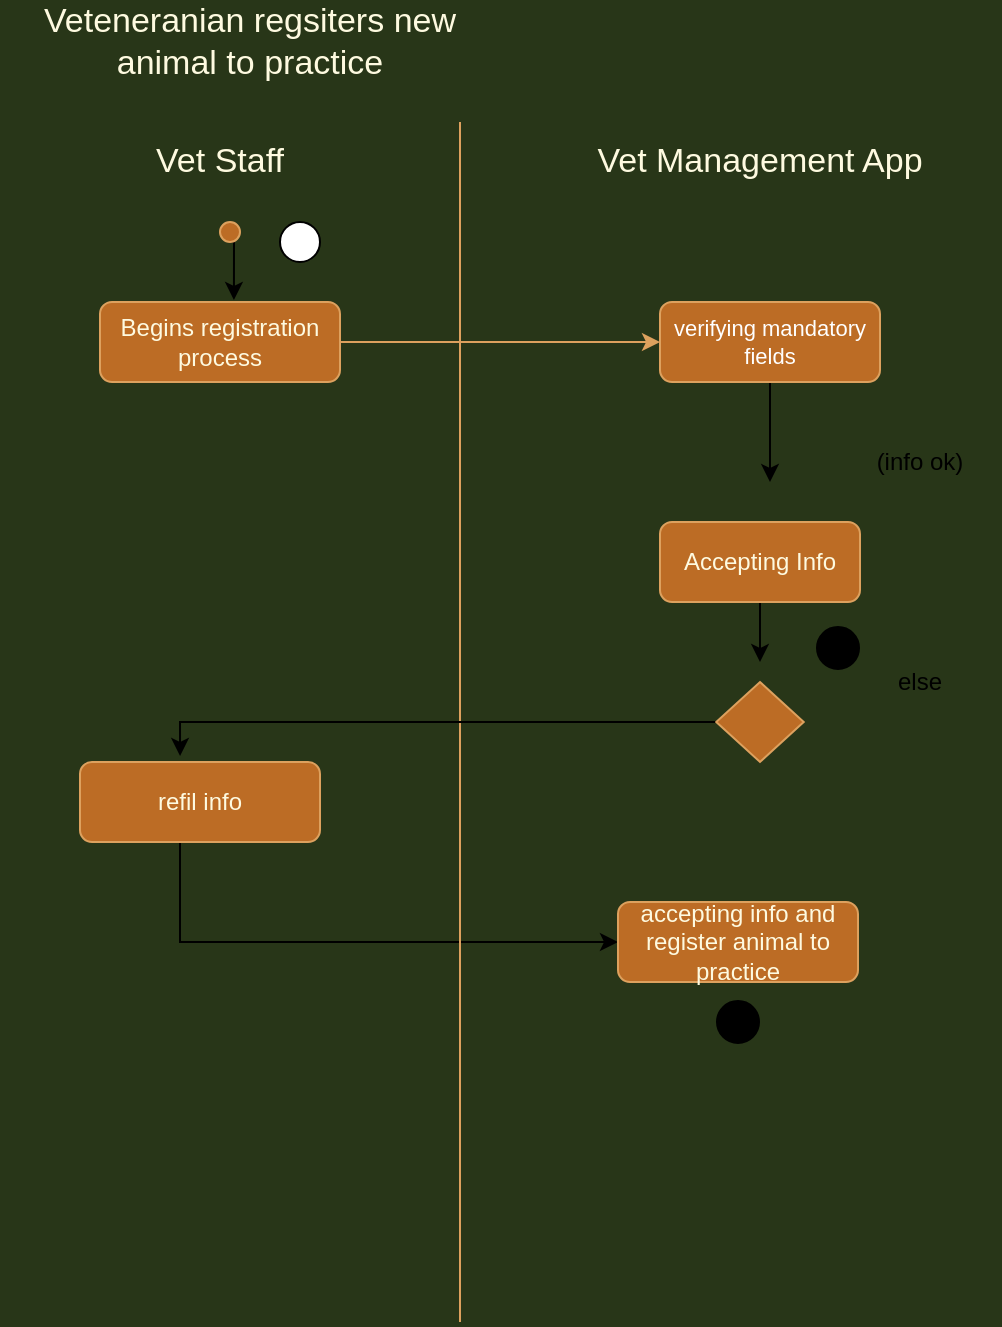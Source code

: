 <mxfile version="14.2.4" type="embed" pages="4">
    <diagram id="C5RBs43oDa-KdzZeNtuy" name="Page-1">
        <mxGraphModel dx="785" dy="1954" grid="1" gridSize="10" guides="1" tooltips="1" connect="1" arrows="1" fold="1" page="1" pageScale="1" pageWidth="827" pageHeight="1169" background="#283618" math="0" shadow="0">
            <root>
                <mxCell id="WIyWlLk6GJQsqaUBKTNV-0"/>
                <mxCell id="WIyWlLk6GJQsqaUBKTNV-1" parent="WIyWlLk6GJQsqaUBKTNV-0"/>
                <mxCell id="OaiwCacrU9OmBRE2hrBp-15" style="edgeStyle=orthogonalEdgeStyle;rounded=0;orthogonalLoop=1;jettySize=auto;html=1;exitX=0.5;exitY=1;exitDx=0;exitDy=0;entryX=0;entryY=0.5;entryDx=0;entryDy=0;" parent="WIyWlLk6GJQsqaUBKTNV-1" source="WIyWlLk6GJQsqaUBKTNV-7" target="OaiwCacrU9OmBRE2hrBp-14" edge="1">
                    <mxGeometry relative="1" as="geometry">
                        <Array as="points">
                            <mxPoint x="210" y="320"/>
                            <mxPoint x="210" y="370"/>
                        </Array>
                    </mxGeometry>
                </mxCell>
                <mxCell id="WIyWlLk6GJQsqaUBKTNV-7" value="refil info" style="rounded=1;whiteSpace=wrap;html=1;fontSize=12;glass=0;strokeWidth=1;shadow=0;fillColor=#BC6C25;strokeColor=#DDA15E;fontColor=#FEFAE0;" parent="WIyWlLk6GJQsqaUBKTNV-1" vertex="1">
                    <mxGeometry x="160" y="280" width="120" height="40" as="geometry"/>
                </mxCell>
                <mxCell id="OaiwCacrU9OmBRE2hrBp-0" style="edgeStyle=orthogonalEdgeStyle;rounded=0;orthogonalLoop=1;jettySize=auto;html=1;exitX=0.5;exitY=1;exitDx=0;exitDy=0;entryX=0.558;entryY=-0.025;entryDx=0;entryDy=0;entryPerimeter=0;" parent="WIyWlLk6GJQsqaUBKTNV-1" source="JDcqy5tTRPsX78CX3u6c-0" target="JDcqy5tTRPsX78CX3u6c-12" edge="1">
                    <mxGeometry relative="1" as="geometry"/>
                </mxCell>
                <mxCell id="JDcqy5tTRPsX78CX3u6c-0" value="" style="ellipse;whiteSpace=wrap;html=1;aspect=fixed;fillColor=#BC6C25;strokeColor=#DDA15E;fontColor=#FEFAE0;" parent="WIyWlLk6GJQsqaUBKTNV-1" vertex="1">
                    <mxGeometry x="230" y="10" width="10" height="10" as="geometry"/>
                </mxCell>
                <mxCell id="JDcqy5tTRPsX78CX3u6c-1" value="Vet Staff" style="text;html=1;strokeColor=none;fillColor=none;align=center;verticalAlign=middle;whiteSpace=wrap;rounded=0;fontSize=17;fontColor=#FEFAE0;" parent="WIyWlLk6GJQsqaUBKTNV-1" vertex="1">
                    <mxGeometry x="190" y="-30" width="80" height="20" as="geometry"/>
                </mxCell>
                <mxCell id="JDcqy5tTRPsX78CX3u6c-2" value="Vet Management App" style="text;html=1;strokeColor=none;fillColor=none;align=center;verticalAlign=middle;whiteSpace=wrap;rounded=0;fontSize=17;fontColor=#FEFAE0;" parent="WIyWlLk6GJQsqaUBKTNV-1" vertex="1">
                    <mxGeometry x="410" y="-30" width="180" height="20" as="geometry"/>
                </mxCell>
                <mxCell id="OaiwCacrU9OmBRE2hrBp-4" style="edgeStyle=orthogonalEdgeStyle;rounded=0;orthogonalLoop=1;jettySize=auto;html=1;exitX=0.5;exitY=1;exitDx=0;exitDy=0;" parent="WIyWlLk6GJQsqaUBKTNV-1" source="JDcqy5tTRPsX78CX3u6c-4" edge="1">
                    <mxGeometry relative="1" as="geometry">
                        <mxPoint x="500" y="230" as="targetPoint"/>
                    </mxGeometry>
                </mxCell>
                <mxCell id="JDcqy5tTRPsX78CX3u6c-4" value="Accepting Info" style="rounded=1;whiteSpace=wrap;html=1;fontSize=12;glass=0;strokeWidth=1;shadow=0;fillColor=#BC6C25;strokeColor=#DDA15E;fontColor=#FEFAE0;" parent="WIyWlLk6GJQsqaUBKTNV-1" vertex="1">
                    <mxGeometry x="450" y="160" width="100" height="40" as="geometry"/>
                </mxCell>
                <mxCell id="JDcqy5tTRPsX78CX3u6c-12" value="Begins registration process" style="rounded=1;whiteSpace=wrap;html=1;fontSize=12;glass=0;strokeWidth=1;shadow=0;fillColor=#BC6C25;strokeColor=#DDA15E;fontColor=#FEFAE0;" parent="WIyWlLk6GJQsqaUBKTNV-1" vertex="1">
                    <mxGeometry x="170" y="50" width="120" height="40" as="geometry"/>
                </mxCell>
                <mxCell id="JDcqy5tTRPsX78CX3u6c-14" value="" style="endArrow=none;html=1;fontSize=11;strokeColor=#DDA15E;fontColor=#FEFAE0;labelBackgroundColor=#283618;" parent="WIyWlLk6GJQsqaUBKTNV-1" edge="1">
                    <mxGeometry width="50" height="50" relative="1" as="geometry">
                        <mxPoint x="350" y="-40" as="sourcePoint"/>
                        <mxPoint x="350" y="560" as="targetPoint"/>
                    </mxGeometry>
                </mxCell>
                <mxCell id="JDcqy5tTRPsX78CX3u6c-24" value="" style="endArrow=classic;html=1;fontSize=11;exitX=1;exitY=0.5;exitDx=0;exitDy=0;strokeColor=#DDA15E;fontColor=#FEFAE0;labelBackgroundColor=#283618;" parent="WIyWlLk6GJQsqaUBKTNV-1" source="JDcqy5tTRPsX78CX3u6c-12" edge="1">
                    <mxGeometry width="50" height="50" relative="1" as="geometry">
                        <mxPoint x="240" y="100" as="sourcePoint"/>
                        <mxPoint x="450" y="70" as="targetPoint"/>
                    </mxGeometry>
                </mxCell>
                <mxCell id="OaiwCacrU9OmBRE2hrBp-5" style="edgeStyle=orthogonalEdgeStyle;rounded=0;orthogonalLoop=1;jettySize=auto;html=1;exitX=0.5;exitY=1;exitDx=0;exitDy=0;" parent="WIyWlLk6GJQsqaUBKTNV-1" source="JDcqy5tTRPsX78CX3u6c-38" edge="1">
                    <mxGeometry relative="1" as="geometry">
                        <mxPoint x="505" y="140" as="targetPoint"/>
                    </mxGeometry>
                </mxCell>
                <mxCell id="JDcqy5tTRPsX78CX3u6c-38" value="&lt;font color=&quot;#ffffff&quot;&gt;verifying mandatory fields&lt;/font&gt;" style="rounded=1;whiteSpace=wrap;html=1;fontSize=11;fontColor=#FEFAE0;fillColor=#BC6C25;strokeColor=#DDA15E;" parent="WIyWlLk6GJQsqaUBKTNV-1" vertex="1">
                    <mxGeometry x="450" y="50" width="110" height="40" as="geometry"/>
                </mxCell>
                <mxCell id="OaiwCacrU9OmBRE2hrBp-1" value="Veteneranian regsiters new animal to practice" style="text;html=1;strokeColor=none;fillColor=none;align=center;verticalAlign=middle;whiteSpace=wrap;rounded=0;fontSize=17;fontColor=#FEFAE0;" parent="WIyWlLk6GJQsqaUBKTNV-1" vertex="1">
                    <mxGeometry x="120" y="-90" width="250" height="20" as="geometry"/>
                </mxCell>
                <mxCell id="OaiwCacrU9OmBRE2hrBp-2" value="(info ok)" style="text;html=1;strokeColor=none;fillColor=none;align=center;verticalAlign=middle;whiteSpace=wrap;rounded=0;" parent="WIyWlLk6GJQsqaUBKTNV-1" vertex="1">
                    <mxGeometry x="540" y="120" width="80" height="20" as="geometry"/>
                </mxCell>
                <mxCell id="OaiwCacrU9OmBRE2hrBp-13" style="edgeStyle=orthogonalEdgeStyle;rounded=0;orthogonalLoop=1;jettySize=auto;html=1;exitX=0;exitY=0.5;exitDx=0;exitDy=0;entryX=0.417;entryY=-0.075;entryDx=0;entryDy=0;entryPerimeter=0;" parent="WIyWlLk6GJQsqaUBKTNV-1" source="OaiwCacrU9OmBRE2hrBp-6" target="WIyWlLk6GJQsqaUBKTNV-7" edge="1">
                    <mxGeometry relative="1" as="geometry">
                        <Array as="points">
                            <mxPoint x="210" y="260"/>
                        </Array>
                    </mxGeometry>
                </mxCell>
                <mxCell id="OaiwCacrU9OmBRE2hrBp-6" value="" style="rhombus;whiteSpace=wrap;html=1;shadow=0;fontFamily=Helvetica;fontSize=12;align=center;strokeWidth=1;spacing=6;spacingTop=-4;fillColor=#BC6C25;strokeColor=#DDA15E;fontColor=#FEFAE0;" parent="WIyWlLk6GJQsqaUBKTNV-1" vertex="1">
                    <mxGeometry x="478.12" y="240" width="43.75" height="40" as="geometry"/>
                </mxCell>
                <mxCell id="OaiwCacrU9OmBRE2hrBp-7" value="else" style="text;html=1;strokeColor=none;fillColor=none;align=center;verticalAlign=middle;whiteSpace=wrap;rounded=0;" parent="WIyWlLk6GJQsqaUBKTNV-1" vertex="1">
                    <mxGeometry x="540" y="230" width="80" height="20" as="geometry"/>
                </mxCell>
                <mxCell id="OaiwCacrU9OmBRE2hrBp-8" value="" style="ellipse;whiteSpace=wrap;html=1;aspect=fixed;" parent="WIyWlLk6GJQsqaUBKTNV-1" vertex="1">
                    <mxGeometry x="260" y="10" width="20" height="20" as="geometry"/>
                </mxCell>
                <mxCell id="OaiwCacrU9OmBRE2hrBp-12" value="" style="ellipse;shape=doubleEllipse;whiteSpace=wrap;html=1;aspect=fixed;fillColor=#000000;strokeWidth=2;" parent="WIyWlLk6GJQsqaUBKTNV-1" vertex="1">
                    <mxGeometry x="529" y="213" width="20" height="20" as="geometry"/>
                </mxCell>
                <mxCell id="OaiwCacrU9OmBRE2hrBp-14" value="accepting info and register animal to practice" style="rounded=1;whiteSpace=wrap;html=1;fontSize=12;glass=0;strokeWidth=1;shadow=0;fillColor=#BC6C25;strokeColor=#DDA15E;fontColor=#FEFAE0;" parent="WIyWlLk6GJQsqaUBKTNV-1" vertex="1">
                    <mxGeometry x="429" y="350" width="120" height="40" as="geometry"/>
                </mxCell>
                <mxCell id="OaiwCacrU9OmBRE2hrBp-17" value="" style="ellipse;shape=doubleEllipse;whiteSpace=wrap;html=1;aspect=fixed;fillColor=#000000;strokeWidth=2;" parent="WIyWlLk6GJQsqaUBKTNV-1" vertex="1">
                    <mxGeometry x="479" y="400" width="20" height="20" as="geometry"/>
                </mxCell>
            </root>
        </mxGraphModel>
    </diagram>
    <diagram id="2QYLpACKdUXMrDE0_cD8" name="Page-2">
        <mxGraphModel dx="636" dy="785" grid="1" gridSize="10" guides="1" tooltips="1" connect="1" arrows="1" fold="1" page="1" pageScale="1" pageWidth="827" pageHeight="1169" math="0" shadow="0">
            <root>
                <mxCell id="qqgfnfUDWsh_pfd9i19x-0"/>
                <mxCell id="qqgfnfUDWsh_pfd9i19x-1" parent="qqgfnfUDWsh_pfd9i19x-0"/>
                <mxCell id="qqgfnfUDWsh_pfd9i19x-2" value="Imm&lt;font color=&quot;#000000&quot;&gt;Implementation Constraints Plan&lt;/font&gt;" style="shape=table;childLayout=tableLayout;rowLines=0;columnLines=0;startSize=40;html=1;whiteSpace=wrap;collapsible=0;recursiveResize=0;expand=0;pointerEvents=0;fontStyle=1;align=center;fillColor=#FFFFFF;gradientColor=#ffffff;fontSize=11;fontColor=#FFFFFF;" parent="qqgfnfUDWsh_pfd9i19x-1" vertex="1">
                    <mxGeometry x="90" y="170" width="600" height="570" as="geometry"/>
                </mxCell>
                <mxCell id="qqgfnfUDWsh_pfd9i19x-3" value="" style="swimlane;horizontal=0;points=[[0,0.5],[1,0.5]];portConstraint=eastwest;startSize=20;html=1;whiteSpace=wrap;collapsible=0;recursiveResize=0;expand=0;pointerEvents=0;fontStyle=1" parent="qqgfnfUDWsh_pfd9i19x-2" vertex="1">
                    <mxGeometry y="40" width="600" height="147" as="geometry"/>
                </mxCell>
                <mxCell id="qqgfnfUDWsh_pfd9i19x-4" value="&lt;font style=&quot;font-size: 12px&quot;&gt;Constraint Category&lt;/font&gt;" style="swimlane;connectable=0;startSize=40;html=1;whiteSpace=wrap;collapsible=0;recursiveResize=0;expand=0;pointerEvents=0;fontSize=14;" parent="qqgfnfUDWsh_pfd9i19x-3" vertex="1">
                    <mxGeometry x="20" width="194" height="147" as="geometry"/>
                </mxCell>
                <mxCell id="qqgfnfUDWsh_pfd9i19x-15" value="Hardware and Software Platforms" style="text;html=1;align=center;verticalAlign=middle;resizable=0;points=[];autosize=1;fontSize=11;" parent="qqgfnfUDWsh_pfd9i19x-4" vertex="1">
                    <mxGeometry y="80" width="180" height="20" as="geometry"/>
                </mxCell>
                <mxCell id="qqgfnfUDWsh_pfd9i19x-5" value="Implementation Constraint" style="swimlane;connectable=0;startSize=40;html=1;whiteSpace=wrap;collapsible=0;recursiveResize=0;expand=0;pointerEvents=0;" parent="qqgfnfUDWsh_pfd9i19x-3" vertex="1">
                    <mxGeometry x="214" width="192" height="147" as="geometry"/>
                </mxCell>
                <mxCell id="tZw0s1GJbcpgkkYI7LAd-1" value="&lt;span style=&quot;font-size: 11px&quot;&gt;Limited knowedge with programming language may constrain application achieving full potential.&amp;nbsp; This may spillover for MVP criteria, where instructions between functional components breakdown and effect overall performance&lt;/span&gt;" style="text;html=1;strokeColor=none;fillColor=none;align=center;verticalAlign=middle;whiteSpace=wrap;rounded=0;" parent="qqgfnfUDWsh_pfd9i19x-5" vertex="1">
                    <mxGeometry x="10" y="90" width="171" as="geometry"/>
                </mxCell>
                <mxCell id="qqgfnfUDWsh_pfd9i19x-6" value="Solution" style="swimlane;connectable=0;startSize=40;html=1;whiteSpace=wrap;collapsible=0;recursiveResize=0;expand=0;pointerEvents=0;" parent="qqgfnfUDWsh_pfd9i19x-3" vertex="1">
                    <mxGeometry x="406" width="194" height="147" as="geometry"/>
                </mxCell>
                <mxCell id="tZw0s1GJbcpgkkYI7LAd-3" value="&lt;span&gt;Collaborate learning with project efforts to maximise app potential and limit potential pitfalls with functionality&lt;/span&gt;" style="text;html=1;strokeColor=none;fillColor=none;align=center;verticalAlign=middle;whiteSpace=wrap;rounded=0;" parent="qqgfnfUDWsh_pfd9i19x-6" vertex="1">
                    <mxGeometry x="24" y="40" width="146" height="100" as="geometry"/>
                </mxCell>
                <mxCell id="qqgfnfUDWsh_pfd9i19x-7" value="" style="swimlane;horizontal=0;points=[[0,0.5],[1,0.5]];portConstraint=eastwest;startSize=20;html=1;whiteSpace=wrap;collapsible=0;recursiveResize=0;expand=0;pointerEvents=0;" parent="qqgfnfUDWsh_pfd9i19x-2" vertex="1">
                    <mxGeometry y="187" width="600" height="93" as="geometry"/>
                </mxCell>
                <mxCell id="qqgfnfUDWsh_pfd9i19x-8" value="" style="swimlane;connectable=0;startSize=0;html=1;whiteSpace=wrap;collapsible=0;recursiveResize=0;expand=0;pointerEvents=0;" parent="qqgfnfUDWsh_pfd9i19x-7" vertex="1">
                    <mxGeometry x="20" width="194" height="93" as="geometry"/>
                </mxCell>
                <mxCell id="tZw0s1GJbcpgkkYI7LAd-4" value="Performance requirements" style="text;html=1;strokeColor=none;fillColor=none;align=center;verticalAlign=middle;whiteSpace=wrap;rounded=0;" parent="qqgfnfUDWsh_pfd9i19x-8" vertex="1">
                    <mxGeometry x="10" y="16.5" width="120" height="20" as="geometry"/>
                </mxCell>
                <mxCell id="qqgfnfUDWsh_pfd9i19x-9" value="" style="swimlane;connectable=0;startSize=0;html=1;whiteSpace=wrap;collapsible=0;recursiveResize=0;expand=0;pointerEvents=0;" parent="qqgfnfUDWsh_pfd9i19x-7" vertex="1">
                    <mxGeometry x="214" width="192" height="93" as="geometry"/>
                </mxCell>
                <mxCell id="tZw0s1GJbcpgkkYI7LAd-7" value="System will accomplish functions under current conditions but under duress and heavier demand could have implications on load time" style="text;html=1;strokeColor=none;fillColor=none;align=center;verticalAlign=middle;whiteSpace=wrap;rounded=0;" parent="qqgfnfUDWsh_pfd9i19x-9" vertex="1">
                    <mxGeometry x="10" y="16.5" width="170" height="53.5" as="geometry"/>
                </mxCell>
                <mxCell id="qqgfnfUDWsh_pfd9i19x-10" value="" style="swimlane;connectable=0;startSize=0;html=1;whiteSpace=wrap;collapsible=0;recursiveResize=0;expand=0;pointerEvents=0;" parent="qqgfnfUDWsh_pfd9i19x-7" vertex="1">
                    <mxGeometry x="406" width="194" height="93" as="geometry"/>
                </mxCell>
                <mxCell id="tZw0s1GJbcpgkkYI7LAd-9" value="This is a signage where a more advanced understanding of the SD process in this language would be necessary&amp;nbsp; to prepare for such outcomes&amp;nbsp;" style="text;html=1;strokeColor=none;fillColor=none;align=center;verticalAlign=middle;whiteSpace=wrap;rounded=0;" parent="qqgfnfUDWsh_pfd9i19x-10" vertex="1">
                    <mxGeometry x="4" y="3" width="186" height="87" as="geometry"/>
                </mxCell>
                <mxCell id="qqgfnfUDWsh_pfd9i19x-11" value="" style="swimlane;horizontal=0;points=[[0,0.5],[1,0.5]];portConstraint=eastwest;startSize=20;html=1;whiteSpace=wrap;collapsible=0;recursiveResize=0;expand=0;pointerEvents=0;" parent="qqgfnfUDWsh_pfd9i19x-2" vertex="1">
                    <mxGeometry y="280" width="600" height="60" as="geometry"/>
                </mxCell>
                <mxCell id="qqgfnfUDWsh_pfd9i19x-12" value="" style="swimlane;connectable=0;startSize=0;html=1;whiteSpace=wrap;collapsible=0;recursiveResize=0;expand=0;pointerEvents=0;" parent="qqgfnfUDWsh_pfd9i19x-11" vertex="1">
                    <mxGeometry x="20" width="194" height="60" as="geometry"/>
                </mxCell>
                <mxCell id="tZw0s1GJbcpgkkYI7LAd-10" value="Persistent storage and transactions" style="text;html=1;strokeColor=none;fillColor=none;align=center;verticalAlign=middle;whiteSpace=wrap;rounded=0;" parent="qqgfnfUDWsh_pfd9i19x-12" vertex="1">
                    <mxGeometry x="10" y="10" width="170" height="40" as="geometry"/>
                </mxCell>
                <mxCell id="qqgfnfUDWsh_pfd9i19x-13" value="" style="swimlane;connectable=0;startSize=0;html=1;whiteSpace=wrap;collapsible=0;recursiveResize=0;expand=0;pointerEvents=0;" parent="qqgfnfUDWsh_pfd9i19x-11" vertex="1">
                    <mxGeometry x="214" width="192" height="60" as="geometry"/>
                </mxCell>
                <mxCell id="qqgfnfUDWsh_pfd9i19x-14" value="" style="swimlane;connectable=0;startSize=0;html=1;whiteSpace=wrap;collapsible=0;recursiveResize=0;expand=0;pointerEvents=0;" parent="qqgfnfUDWsh_pfd9i19x-11" vertex="1">
                    <mxGeometry x="406" width="194" height="60" as="geometry"/>
                </mxCell>
                <mxCell id="tZw0s1GJbcpgkkYI7LAd-36" value="" style="swimlane;horizontal=0;points=[[0,0.5],[1,0.5]];portConstraint=eastwest;startSize=20;html=1;whiteSpace=wrap;collapsible=0;recursiveResize=0;expand=0;pointerEvents=0;" parent="qqgfnfUDWsh_pfd9i19x-2" vertex="1">
                    <mxGeometry y="340" width="600" height="60" as="geometry"/>
                </mxCell>
                <mxCell id="tZw0s1GJbcpgkkYI7LAd-37" value="" style="swimlane;connectable=0;startSize=0;html=1;whiteSpace=wrap;collapsible=0;recursiveResize=0;expand=0;pointerEvents=0;" parent="tZw0s1GJbcpgkkYI7LAd-36" vertex="1">
                    <mxGeometry x="20" width="194" height="60" as="geometry"/>
                </mxCell>
                <mxCell id="tZw0s1GJbcpgkkYI7LAd-38" value="Usability" style="text;html=1;strokeColor=none;fillColor=none;align=center;verticalAlign=middle;whiteSpace=wrap;rounded=0;" parent="tZw0s1GJbcpgkkYI7LAd-37" vertex="1">
                    <mxGeometry x="10" y="10" width="170" height="40" as="geometry"/>
                </mxCell>
                <mxCell id="tZw0s1GJbcpgkkYI7LAd-39" value="" style="swimlane;connectable=0;startSize=0;html=1;whiteSpace=wrap;collapsible=0;recursiveResize=0;expand=0;pointerEvents=0;" parent="tZw0s1GJbcpgkkYI7LAd-36" vertex="1">
                    <mxGeometry x="214" width="192" height="60" as="geometry"/>
                </mxCell>
                <mxCell id="tZw0s1GJbcpgkkYI7LAd-40" value="" style="swimlane;connectable=0;startSize=0;html=1;whiteSpace=wrap;collapsible=0;recursiveResize=0;expand=0;pointerEvents=0;" parent="tZw0s1GJbcpgkkYI7LAd-36" vertex="1">
                    <mxGeometry x="406" width="194" height="60" as="geometry"/>
                </mxCell>
                <mxCell id="tZw0s1GJbcpgkkYI7LAd-43" value="Spend time curating knowledge and skillset in front end design patterns useful for project in advance" style="text;html=1;strokeColor=none;fillColor=none;align=center;verticalAlign=middle;whiteSpace=wrap;rounded=0;" parent="tZw0s1GJbcpgkkYI7LAd-40" vertex="1">
                    <mxGeometry x="14" y="10" width="166" height="40" as="geometry"/>
                </mxCell>
                <mxCell id="tZw0s1GJbcpgkkYI7LAd-44" value="" style="swimlane;horizontal=0;points=[[0,0.5],[1,0.5]];portConstraint=eastwest;startSize=20;html=1;whiteSpace=wrap;collapsible=0;recursiveResize=0;expand=0;pointerEvents=0;" parent="qqgfnfUDWsh_pfd9i19x-2" vertex="1">
                    <mxGeometry y="400" width="600" height="60" as="geometry"/>
                </mxCell>
                <mxCell id="tZw0s1GJbcpgkkYI7LAd-45" value="" style="swimlane;connectable=0;startSize=0;html=1;whiteSpace=wrap;collapsible=0;recursiveResize=0;expand=0;pointerEvents=0;" parent="tZw0s1GJbcpgkkYI7LAd-44" vertex="1">
                    <mxGeometry x="20" width="194" height="60" as="geometry"/>
                </mxCell>
                <mxCell id="tZw0s1GJbcpgkkYI7LAd-46" value="Budgets" style="text;html=1;strokeColor=none;fillColor=none;align=center;verticalAlign=middle;whiteSpace=wrap;rounded=0;" parent="tZw0s1GJbcpgkkYI7LAd-45" vertex="1">
                    <mxGeometry x="10" y="10" width="170" height="40" as="geometry"/>
                </mxCell>
                <mxCell id="tZw0s1GJbcpgkkYI7LAd-47" value="" style="swimlane;connectable=0;startSize=0;html=1;whiteSpace=wrap;collapsible=0;recursiveResize=0;expand=0;pointerEvents=0;" parent="tZw0s1GJbcpgkkYI7LAd-44" vertex="1">
                    <mxGeometry x="214" width="192" height="60" as="geometry"/>
                </mxCell>
                <mxCell id="tZw0s1GJbcpgkkYI7LAd-48" value="" style="swimlane;connectable=0;startSize=0;html=1;whiteSpace=wrap;collapsible=0;recursiveResize=0;expand=0;pointerEvents=0;" parent="tZw0s1GJbcpgkkYI7LAd-44" vertex="1">
                    <mxGeometry x="406" width="194" height="60" as="geometry"/>
                </mxCell>
                <mxCell id="tZw0s1GJbcpgkkYI7LAd-50" value="" style="swimlane;horizontal=0;points=[[0,0.5],[1,0.5]];portConstraint=eastwest;startSize=20;html=1;whiteSpace=wrap;collapsible=0;recursiveResize=0;expand=0;pointerEvents=0;" parent="qqgfnfUDWsh_pfd9i19x-2" vertex="1">
                    <mxGeometry y="460" width="600" height="110" as="geometry"/>
                </mxCell>
                <mxCell id="tZw0s1GJbcpgkkYI7LAd-51" value="" style="swimlane;connectable=0;startSize=0;html=1;whiteSpace=wrap;collapsible=0;recursiveResize=0;expand=0;pointerEvents=0;" parent="tZw0s1GJbcpgkkYI7LAd-50" vertex="1">
                    <mxGeometry x="20" width="194" height="110" as="geometry"/>
                </mxCell>
                <mxCell id="tZw0s1GJbcpgkkYI7LAd-52" value="Time Limitations" style="text;html=1;strokeColor=none;fillColor=none;align=center;verticalAlign=middle;whiteSpace=wrap;rounded=0;" parent="tZw0s1GJbcpgkkYI7LAd-51" vertex="1">
                    <mxGeometry x="10" y="10" width="170" height="40" as="geometry"/>
                </mxCell>
                <mxCell id="tZw0s1GJbcpgkkYI7LAd-53" value="" style="swimlane;connectable=0;startSize=0;html=1;whiteSpace=wrap;collapsible=0;recursiveResize=0;expand=0;pointerEvents=0;" parent="tZw0s1GJbcpgkkYI7LAd-50" vertex="1">
                    <mxGeometry x="214" width="192" height="110" as="geometry"/>
                </mxCell>
                <mxCell id="tZw0s1GJbcpgkkYI7LAd-56" value="&lt;span&gt;short time span limits project potential.&amp;nbsp; 5 days overall means extensions are harder to implement than the basic functional requirements.&amp;nbsp; This could efffect perception of usefulness in comparison with other more advanced apps.&lt;/span&gt;" style="text;html=1;strokeColor=none;fillColor=none;align=center;verticalAlign=middle;whiteSpace=wrap;rounded=0;" parent="tZw0s1GJbcpgkkYI7LAd-53" vertex="1">
                    <mxGeometry width="190" height="110" as="geometry"/>
                </mxCell>
                <mxCell id="tZw0s1GJbcpgkkYI7LAd-54" value="" style="swimlane;connectable=0;startSize=0;html=1;whiteSpace=wrap;collapsible=0;recursiveResize=0;expand=0;pointerEvents=0;" parent="tZw0s1GJbcpgkkYI7LAd-50" vertex="1">
                    <mxGeometry x="406" width="194" height="110" as="geometry"/>
                </mxCell>
                <mxCell id="tZw0s1GJbcpgkkYI7LAd-57" value="Prepare and apply best skillset bearing in mind the scope and expectations of the project. additional featues can be realised overtime." style="text;html=1;strokeColor=none;fillColor=none;align=center;verticalAlign=middle;whiteSpace=wrap;rounded=0;" parent="tZw0s1GJbcpgkkYI7LAd-54" vertex="1">
                    <mxGeometry x="-6" y="5" width="190" height="100" as="geometry"/>
                </mxCell>
                <mxCell id="tZw0s1GJbcpgkkYI7LAd-42" value="&lt;span&gt;UX experience drawbacks. could lead to poor user satifaction and effect the business' success with project&amp;nbsp;&lt;/span&gt;" style="text;html=1;strokeColor=none;fillColor=none;align=center;verticalAlign=middle;whiteSpace=wrap;rounded=0;" parent="qqgfnfUDWsh_pfd9i19x-1" vertex="1">
                    <mxGeometry x="310" y="470" width="180" height="60" as="geometry"/>
                </mxCell>
            </root>
        </mxGraphModel>
    </diagram>
    <diagram id="D1BVGPi_UiD6fO1uFJRp" name="Page-3">
        <mxGraphModel dx="636" dy="785" grid="1" gridSize="10" guides="1" tooltips="1" connect="1" arrows="1" fold="1" page="1" pageScale="1" pageWidth="827" pageHeight="1169" math="0" shadow="0">
            <root>
                <mxCell id="mXFCMK3577yhVZdCGQx_-0"/>
                <mxCell id="mXFCMK3577yhVZdCGQx_-1" parent="mXFCMK3577yhVZdCGQx_-0"/>
                <mxCell id="mXFCMK3577yhVZdCGQx_-3" value="HomePage" style="rounded=1;whiteSpace=wrap;html=1;fillColor=#FFFFFF;gradientColor=#ffffff;fontSize=14;fontColor=#000000;" parent="mXFCMK3577yhVZdCGQx_-1" vertex="1">
                    <mxGeometry x="50" y="80" width="120" height="60" as="geometry"/>
                </mxCell>
                <mxCell id="mXFCMK3577yhVZdCGQx_-6" value="" style="edgeStyle=orthogonalEdgeStyle;rounded=0;orthogonalLoop=1;jettySize=auto;html=1;fontSize=14;fontColor=#000000;" parent="mXFCMK3577yhVZdCGQx_-1" source="mXFCMK3577yhVZdCGQx_-4" target="mXFCMK3577yhVZdCGQx_-5" edge="1">
                    <mxGeometry relative="1" as="geometry">
                        <Array as="points">
                            <mxPoint x="110" y="160"/>
                            <mxPoint x="310" y="160"/>
                        </Array>
                    </mxGeometry>
                </mxCell>
                <mxCell id="mXFCMK3577yhVZdCGQx_-4" value="Register Animal" style="rounded=1;whiteSpace=wrap;html=1;fillColor=#FFFFFF;gradientColor=#ffffff;fontSize=14;fontColor=#000000;" parent="mXFCMK3577yhVZdCGQx_-1" vertex="1">
                    <mxGeometry x="50" y="180" width="120" height="60" as="geometry"/>
                </mxCell>
                <mxCell id="mXFCMK3577yhVZdCGQx_-9" value="" style="edgeStyle=orthogonalEdgeStyle;rounded=0;orthogonalLoop=1;jettySize=auto;html=1;fontSize=14;fontColor=#000000;" parent="mXFCMK3577yhVZdCGQx_-1" source="mXFCMK3577yhVZdCGQx_-5" target="mXFCMK3577yhVZdCGQx_-8" edge="1">
                    <mxGeometry relative="1" as="geometry">
                        <Array as="points">
                            <mxPoint x="310" y="160"/>
                            <mxPoint x="510" y="160"/>
                        </Array>
                    </mxGeometry>
                </mxCell>
                <mxCell id="mXFCMK3577yhVZdCGQx_-5" value="Practices" style="rounded=1;whiteSpace=wrap;html=1;fillColor=#FFFFFF;gradientColor=#ffffff;fontSize=14;fontColor=#000000;" parent="mXFCMK3577yhVZdCGQx_-1" vertex="1">
                    <mxGeometry x="250" y="180" width="120" height="60" as="geometry"/>
                </mxCell>
                <mxCell id="mXFCMK3577yhVZdCGQx_-8" value="Animals" style="rounded=1;whiteSpace=wrap;html=1;fillColor=#FFFFFF;gradientColor=#ffffff;fontSize=14;fontColor=#000000;" parent="mXFCMK3577yhVZdCGQx_-1" vertex="1">
                    <mxGeometry x="450" y="180" width="120" height="60" as="geometry"/>
                </mxCell>
            </root>
        </mxGraphModel>
    </diagram>
    <diagram id="4ImPXXB2FaHmP09R5G2a" name="Page-4">
        <mxGraphModel dx="836" dy="785" grid="1" gridSize="10" guides="1" tooltips="1" connect="1" arrows="1" fold="1" page="1" pageScale="1" pageWidth="827" pageHeight="1169" math="0" shadow="0">
            <root>
                <mxCell id="To_y381fhqcSjSXbk6pD-0"/>
                <mxCell id="To_y381fhqcSjSXbk6pD-1" parent="To_y381fhqcSjSXbk6pD-0"/>
                <mxCell id="To_y381fhqcSjSXbk6pD-2" value="" style="whiteSpace=wrap;html=1;aspect=fixed;" vertex="1" parent="To_y381fhqcSjSXbk6pD-1">
                    <mxGeometry x="50" y="50" width="710" height="710" as="geometry"/>
                </mxCell>
                <mxCell id="To_y381fhqcSjSXbk6pD-3" value="" style="rounded=0;whiteSpace=wrap;html=1;rotation=-90;" vertex="1" parent="To_y381fhqcSjSXbk6pD-1">
                    <mxGeometry x="32.5" y="207.5" width="200" height="110" as="geometry"/>
                </mxCell>
                <mxCell id="To_y381fhqcSjSXbk6pD-6" value="" style="whiteSpace=wrap;html=1;aspect=fixed;" vertex="1" parent="To_y381fhqcSjSXbk6pD-1">
                    <mxGeometry x="210" y="170" width="510" height="510" as="geometry"/>
                </mxCell>
                <mxCell id="To_y381fhqcSjSXbk6pD-10" value="" style="endArrow=none;html=1;entryX=0;entryY=1;entryDx=0;entryDy=0;" edge="1" parent="To_y381fhqcSjSXbk6pD-1" target="To_y381fhqcSjSXbk6pD-6">
                    <mxGeometry width="50" height="50" relative="1" as="geometry">
                        <mxPoint x="720" y="170" as="sourcePoint"/>
                        <mxPoint x="430" y="380" as="targetPoint"/>
                        <Array as="points"/>
                    </mxGeometry>
                </mxCell>
                <mxCell id="To_y381fhqcSjSXbk6pD-12" value="" style="endArrow=none;html=1;entryX=0;entryY=0;entryDx=0;entryDy=0;exitX=1;exitY=1;exitDx=0;exitDy=0;" edge="1" parent="To_y381fhqcSjSXbk6pD-1" source="To_y381fhqcSjSXbk6pD-6" target="To_y381fhqcSjSXbk6pD-6">
                    <mxGeometry width="50" height="50" relative="1" as="geometry">
                        <mxPoint x="380" y="430" as="sourcePoint"/>
                        <mxPoint x="430" y="380" as="targetPoint"/>
                    </mxGeometry>
                </mxCell>
                <mxCell id="To_y381fhqcSjSXbk6pD-13" value="" style="whiteSpace=wrap;html=1;aspect=fixed;" vertex="1" parent="To_y381fhqcSjSXbk6pD-1">
                    <mxGeometry x="320" y="280" width="290" height="290" as="geometry"/>
                </mxCell>
                <mxCell id="To_y381fhqcSjSXbk6pD-14" value="" style="rounded=1;whiteSpace=wrap;html=1;" vertex="1" parent="To_y381fhqcSjSXbk6pD-1">
                    <mxGeometry x="354" y="317.5" width="216" height="202.5" as="geometry"/>
                </mxCell>
                <mxCell id="To_y381fhqcSjSXbk6pD-16" value="" style="rounded=0;whiteSpace=wrap;html=1;" vertex="1" parent="To_y381fhqcSjSXbk6pD-1">
                    <mxGeometry x="380" y="490" width="80" height="20" as="geometry"/>
                </mxCell>
                <mxCell id="To_y381fhqcSjSXbk6pD-17" value="Submit" style="text;html=1;strokeColor=none;fillColor=none;align=center;verticalAlign=middle;whiteSpace=wrap;rounded=0;" vertex="1" parent="To_y381fhqcSjSXbk6pD-1">
                    <mxGeometry x="394" y="490" width="40" height="20" as="geometry"/>
                </mxCell>
                <mxCell id="To_y381fhqcSjSXbk6pD-18" value="" style="rounded=0;whiteSpace=wrap;html=1;" vertex="1" parent="To_y381fhqcSjSXbk6pD-1">
                    <mxGeometry x="90" y="190" width="60" height="20" as="geometry"/>
                </mxCell>
                <mxCell id="To_y381fhqcSjSXbk6pD-19" value="" style="rounded=0;whiteSpace=wrap;html=1;" vertex="1" parent="To_y381fhqcSjSXbk6pD-1">
                    <mxGeometry x="90" y="220" width="60" height="20" as="geometry"/>
                </mxCell>
                <mxCell id="To_y381fhqcSjSXbk6pD-20" value="" style="rounded=0;whiteSpace=wrap;html=1;" vertex="1" parent="To_y381fhqcSjSXbk6pD-1">
                    <mxGeometry x="90" y="252.5" width="60" height="20" as="geometry"/>
                </mxCell>
                <mxCell id="To_y381fhqcSjSXbk6pD-21" value="" style="rounded=0;whiteSpace=wrap;html=1;" vertex="1" parent="To_y381fhqcSjSXbk6pD-1">
                    <mxGeometry x="90" y="290" width="60" height="20" as="geometry"/>
                </mxCell>
                <mxCell id="To_y381fhqcSjSXbk6pD-22" value="Name:&lt;br&gt;Type:&lt;br&gt;Notes:&lt;br&gt;List of possible owners:&lt;br&gt;Notes:" style="text;html=1;strokeColor=none;fillColor=none;align=center;verticalAlign=middle;whiteSpace=wrap;rounded=0;" vertex="1" parent="To_y381fhqcSjSXbk6pD-1">
                    <mxGeometry x="370" y="340" width="150" height="140" as="geometry"/>
                </mxCell>
                <mxCell id="To_y381fhqcSjSXbk6pD-23" value="" style="rounded=0;whiteSpace=wrap;html=1;" vertex="1" parent="To_y381fhqcSjSXbk6pD-1">
                    <mxGeometry x="72.5" y="70" width="277.5" height="60" as="geometry"/>
                </mxCell>
                <mxCell id="To_y381fhqcSjSXbk6pD-27" value="" style="endArrow=none;html=1;exitX=0;exitY=0;exitDx=0;exitDy=0;entryX=1;entryY=1;entryDx=0;entryDy=0;" edge="1" parent="To_y381fhqcSjSXbk6pD-1" source="To_y381fhqcSjSXbk6pD-23" target="To_y381fhqcSjSXbk6pD-23">
                    <mxGeometry width="50" height="50" relative="1" as="geometry">
                        <mxPoint x="390" y="410" as="sourcePoint"/>
                        <mxPoint x="440" y="360" as="targetPoint"/>
                    </mxGeometry>
                </mxCell>
                <mxCell id="To_y381fhqcSjSXbk6pD-28" value="" style="endArrow=none;html=1;exitX=0;exitY=1;exitDx=0;exitDy=0;entryX=1;entryY=0;entryDx=0;entryDy=0;" edge="1" parent="To_y381fhqcSjSXbk6pD-1" source="To_y381fhqcSjSXbk6pD-23" target="To_y381fhqcSjSXbk6pD-23">
                    <mxGeometry width="50" height="50" relative="1" as="geometry">
                        <mxPoint x="82.5" y="80" as="sourcePoint"/>
                        <mxPoint x="360.0" y="140" as="targetPoint"/>
                    </mxGeometry>
                </mxCell>
            </root>
        </mxGraphModel>
    </diagram>
</mxfile>